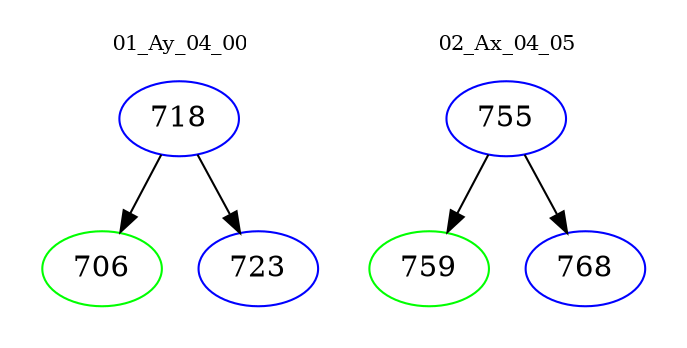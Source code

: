 digraph{
subgraph cluster_0 {
color = white
label = "01_Ay_04_00";
fontsize=10;
T0_718 [label="718", color="blue"]
T0_718 -> T0_706 [color="black"]
T0_706 [label="706", color="green"]
T0_718 -> T0_723 [color="black"]
T0_723 [label="723", color="blue"]
}
subgraph cluster_1 {
color = white
label = "02_Ax_04_05";
fontsize=10;
T1_755 [label="755", color="blue"]
T1_755 -> T1_759 [color="black"]
T1_759 [label="759", color="green"]
T1_755 -> T1_768 [color="black"]
T1_768 [label="768", color="blue"]
}
}
